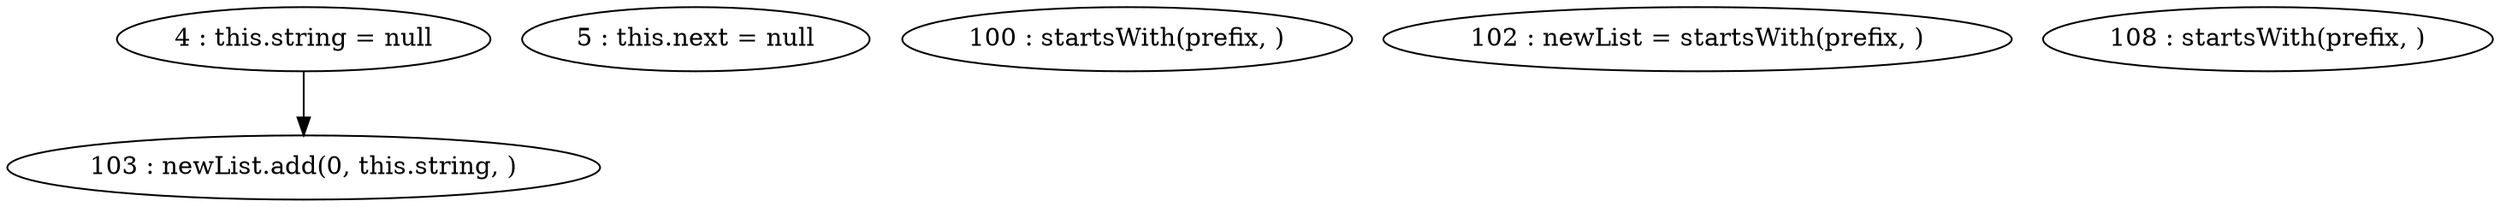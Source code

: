 digraph G {
"4 : this.string = null"
"4 : this.string = null" -> "103 : newList.add(0, this.string, )"
"5 : this.next = null"
"100 : startsWith(prefix, )"
"102 : newList = startsWith(prefix, )"
"103 : newList.add(0, this.string, )"
"108 : startsWith(prefix, )"
}
